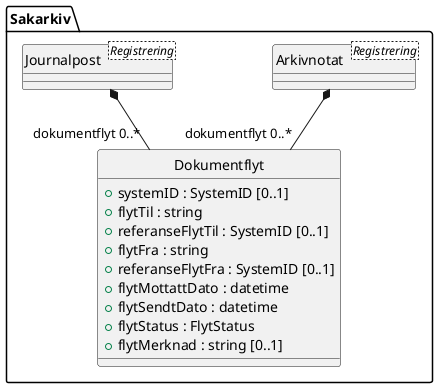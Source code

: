 @startuml
skinparam nodesep 100
hide circle
class Sakarkiv.Dokumentflyt {
  +systemID : SystemID [0..1]
  +flytTil : string
  +referanseFlytTil : SystemID [0..1]
  +flytFra : string
  +referanseFlytFra : SystemID [0..1]
  +flytMottattDato : datetime
  +flytSendtDato : datetime
  +flytStatus : FlytStatus
  +flytMerknad : string [0..1]
}
class Sakarkiv.Arkivnotat <Registrering> {
}
Sakarkiv.Arkivnotat *-- "dokumentflyt 0..*" Sakarkiv.Dokumentflyt
class Sakarkiv.Journalpost <Registrering> {
}
Sakarkiv.Journalpost *-- "dokumentflyt 0..*" Sakarkiv.Dokumentflyt
@enduml
